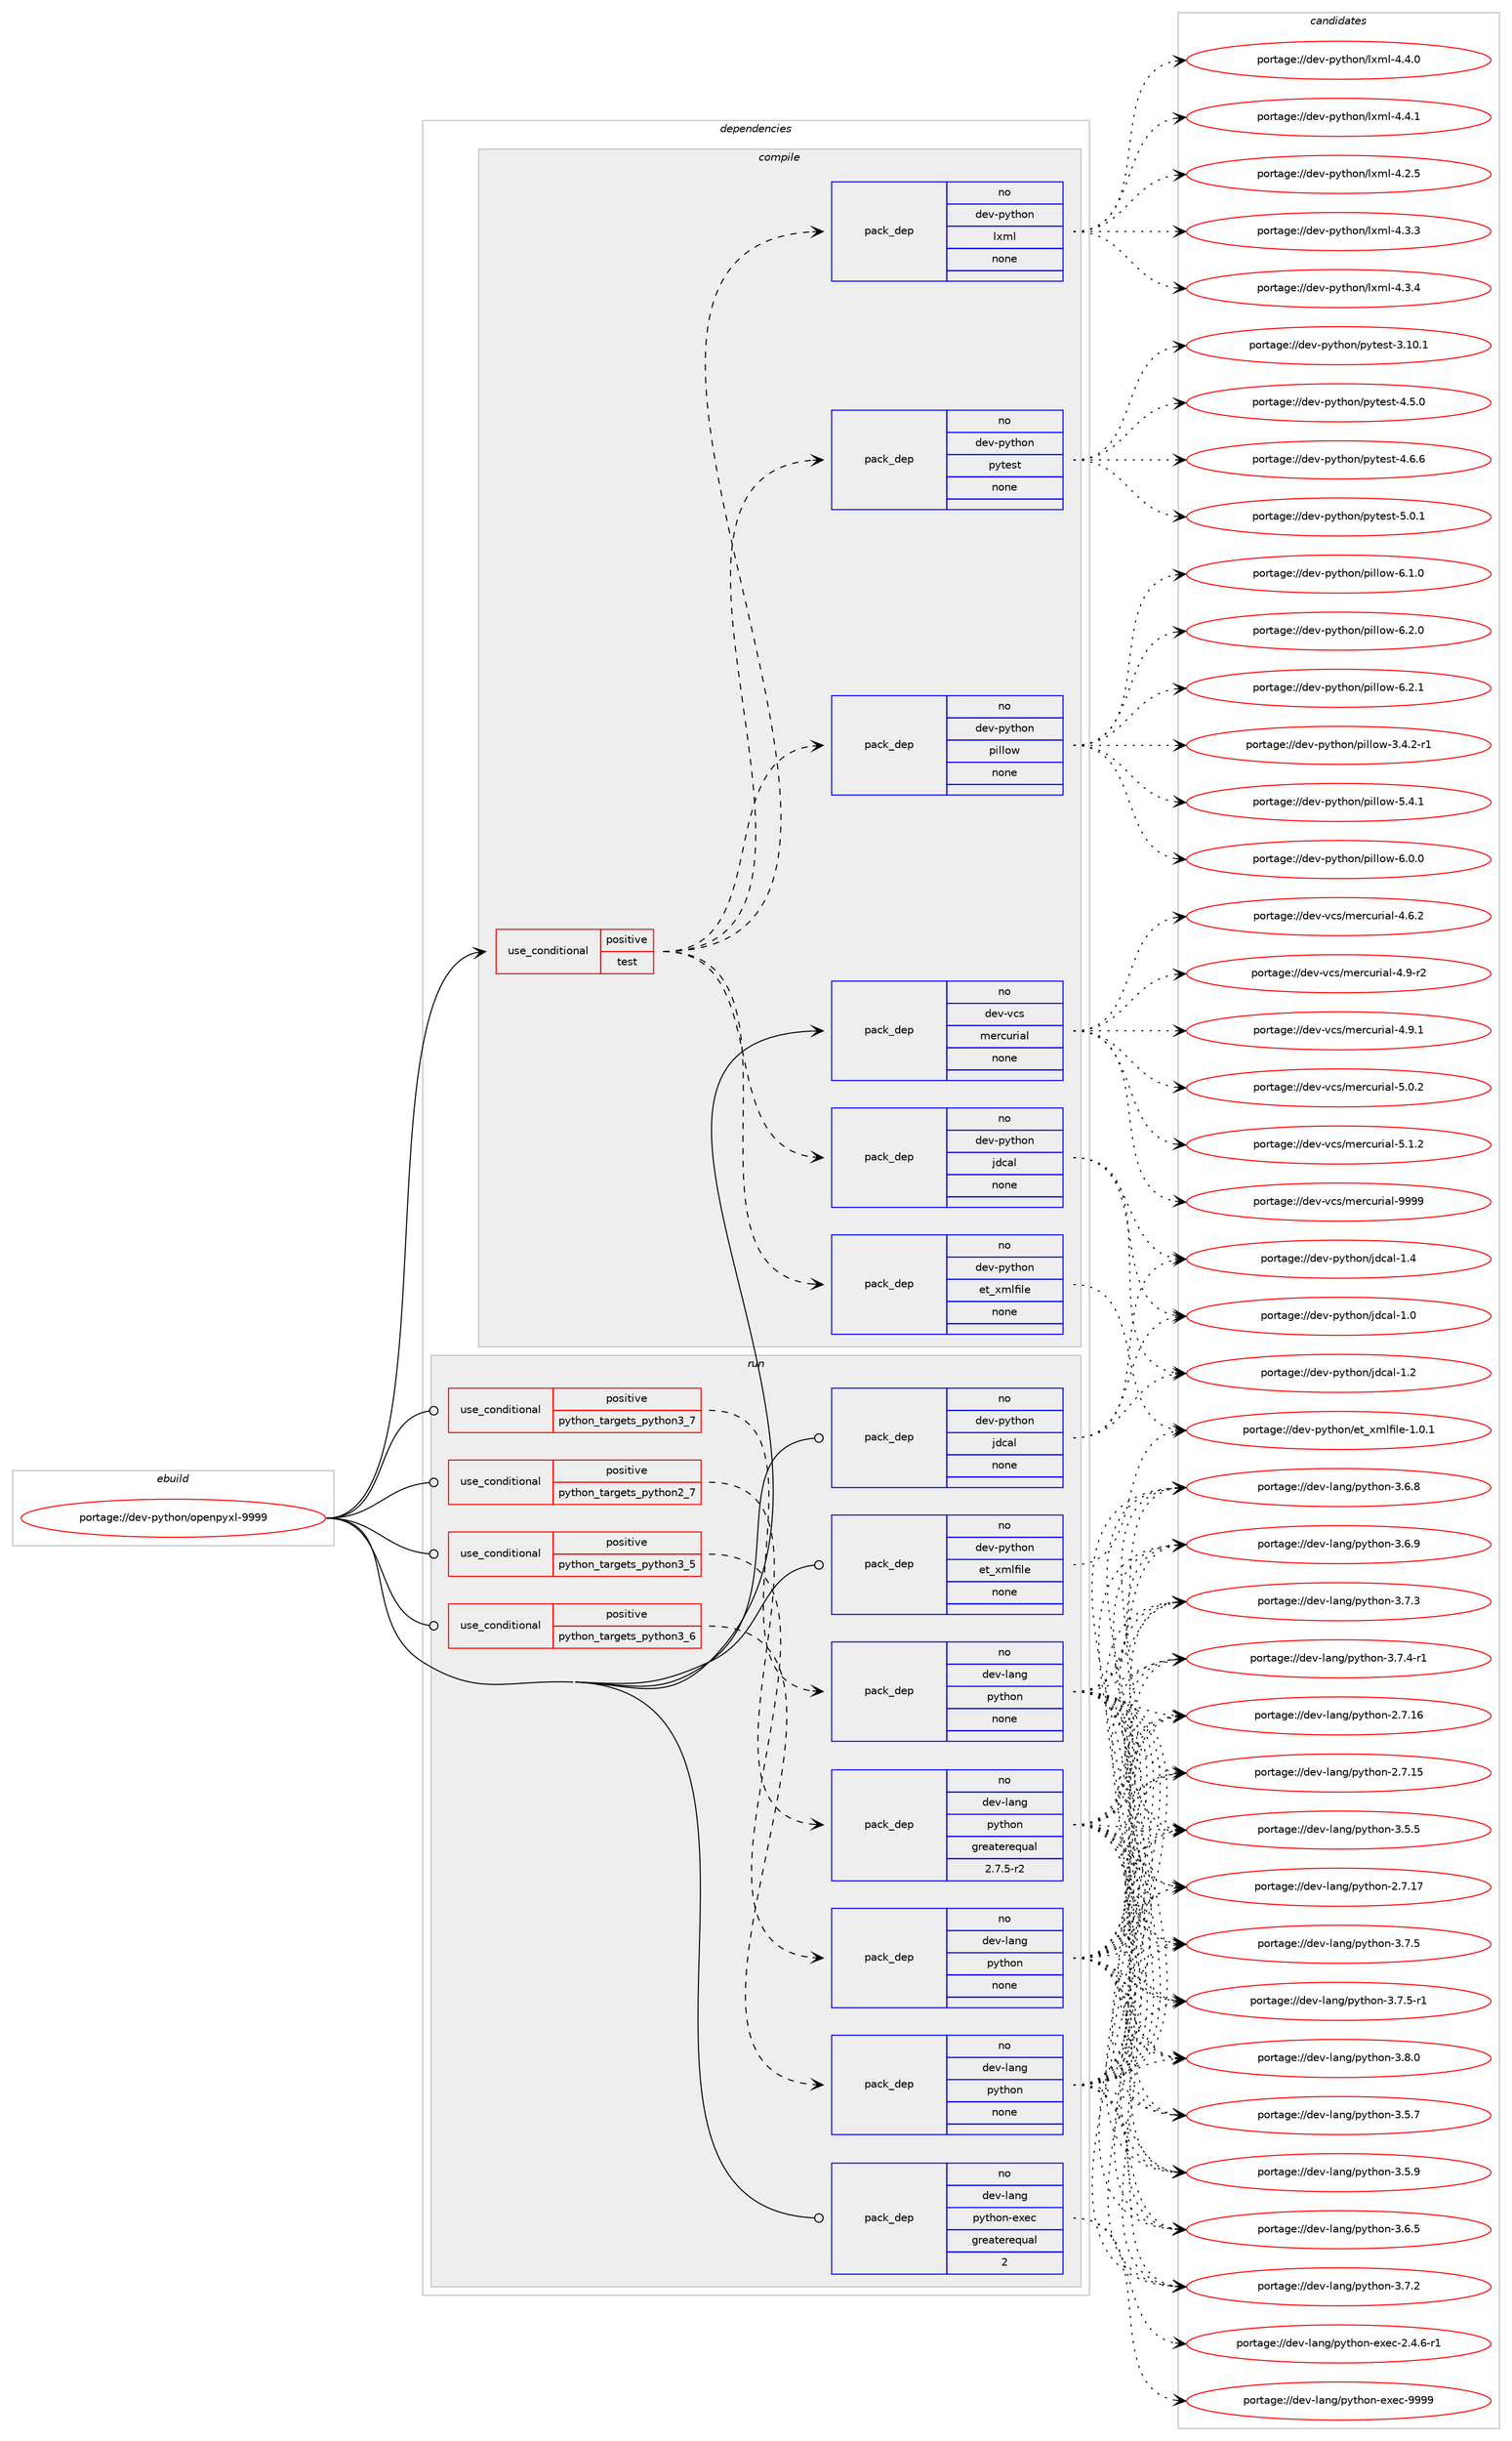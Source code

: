 digraph prolog {

# *************
# Graph options
# *************

newrank=true;
concentrate=true;
compound=true;
graph [rankdir=LR,fontname=Helvetica,fontsize=10,ranksep=1.5];#, ranksep=2.5, nodesep=0.2];
edge  [arrowhead=vee];
node  [fontname=Helvetica,fontsize=10];

# **********
# The ebuild
# **********

subgraph cluster_leftcol {
color=gray;
rank=same;
label=<<i>ebuild</i>>;
id [label="portage://dev-python/openpyxl-9999", color=red, width=4, href="../dev-python/openpyxl-9999.svg"];
}

# ****************
# The dependencies
# ****************

subgraph cluster_midcol {
color=gray;
label=<<i>dependencies</i>>;
subgraph cluster_compile {
fillcolor="#eeeeee";
style=filled;
label=<<i>compile</i>>;
subgraph cond32849 {
dependency152861 [label=<<TABLE BORDER="0" CELLBORDER="1" CELLSPACING="0" CELLPADDING="4"><TR><TD ROWSPAN="3" CELLPADDING="10">use_conditional</TD></TR><TR><TD>positive</TD></TR><TR><TD>test</TD></TR></TABLE>>, shape=none, color=red];
subgraph pack116683 {
dependency152862 [label=<<TABLE BORDER="0" CELLBORDER="1" CELLSPACING="0" CELLPADDING="4" WIDTH="220"><TR><TD ROWSPAN="6" CELLPADDING="30">pack_dep</TD></TR><TR><TD WIDTH="110">no</TD></TR><TR><TD>dev-python</TD></TR><TR><TD>jdcal</TD></TR><TR><TD>none</TD></TR><TR><TD></TD></TR></TABLE>>, shape=none, color=blue];
}
dependency152861:e -> dependency152862:w [weight=20,style="dashed",arrowhead="vee"];
subgraph pack116684 {
dependency152863 [label=<<TABLE BORDER="0" CELLBORDER="1" CELLSPACING="0" CELLPADDING="4" WIDTH="220"><TR><TD ROWSPAN="6" CELLPADDING="30">pack_dep</TD></TR><TR><TD WIDTH="110">no</TD></TR><TR><TD>dev-python</TD></TR><TR><TD>et_xmlfile</TD></TR><TR><TD>none</TD></TR><TR><TD></TD></TR></TABLE>>, shape=none, color=blue];
}
dependency152861:e -> dependency152863:w [weight=20,style="dashed",arrowhead="vee"];
subgraph pack116685 {
dependency152864 [label=<<TABLE BORDER="0" CELLBORDER="1" CELLSPACING="0" CELLPADDING="4" WIDTH="220"><TR><TD ROWSPAN="6" CELLPADDING="30">pack_dep</TD></TR><TR><TD WIDTH="110">no</TD></TR><TR><TD>dev-python</TD></TR><TR><TD>pytest</TD></TR><TR><TD>none</TD></TR><TR><TD></TD></TR></TABLE>>, shape=none, color=blue];
}
dependency152861:e -> dependency152864:w [weight=20,style="dashed",arrowhead="vee"];
subgraph pack116686 {
dependency152865 [label=<<TABLE BORDER="0" CELLBORDER="1" CELLSPACING="0" CELLPADDING="4" WIDTH="220"><TR><TD ROWSPAN="6" CELLPADDING="30">pack_dep</TD></TR><TR><TD WIDTH="110">no</TD></TR><TR><TD>dev-python</TD></TR><TR><TD>lxml</TD></TR><TR><TD>none</TD></TR><TR><TD></TD></TR></TABLE>>, shape=none, color=blue];
}
dependency152861:e -> dependency152865:w [weight=20,style="dashed",arrowhead="vee"];
subgraph pack116687 {
dependency152866 [label=<<TABLE BORDER="0" CELLBORDER="1" CELLSPACING="0" CELLPADDING="4" WIDTH="220"><TR><TD ROWSPAN="6" CELLPADDING="30">pack_dep</TD></TR><TR><TD WIDTH="110">no</TD></TR><TR><TD>dev-python</TD></TR><TR><TD>pillow</TD></TR><TR><TD>none</TD></TR><TR><TD></TD></TR></TABLE>>, shape=none, color=blue];
}
dependency152861:e -> dependency152866:w [weight=20,style="dashed",arrowhead="vee"];
}
id:e -> dependency152861:w [weight=20,style="solid",arrowhead="vee"];
subgraph pack116688 {
dependency152867 [label=<<TABLE BORDER="0" CELLBORDER="1" CELLSPACING="0" CELLPADDING="4" WIDTH="220"><TR><TD ROWSPAN="6" CELLPADDING="30">pack_dep</TD></TR><TR><TD WIDTH="110">no</TD></TR><TR><TD>dev-vcs</TD></TR><TR><TD>mercurial</TD></TR><TR><TD>none</TD></TR><TR><TD></TD></TR></TABLE>>, shape=none, color=blue];
}
id:e -> dependency152867:w [weight=20,style="solid",arrowhead="vee"];
}
subgraph cluster_compileandrun {
fillcolor="#eeeeee";
style=filled;
label=<<i>compile and run</i>>;
}
subgraph cluster_run {
fillcolor="#eeeeee";
style=filled;
label=<<i>run</i>>;
subgraph cond32850 {
dependency152868 [label=<<TABLE BORDER="0" CELLBORDER="1" CELLSPACING="0" CELLPADDING="4"><TR><TD ROWSPAN="3" CELLPADDING="10">use_conditional</TD></TR><TR><TD>positive</TD></TR><TR><TD>python_targets_python2_7</TD></TR></TABLE>>, shape=none, color=red];
subgraph pack116689 {
dependency152869 [label=<<TABLE BORDER="0" CELLBORDER="1" CELLSPACING="0" CELLPADDING="4" WIDTH="220"><TR><TD ROWSPAN="6" CELLPADDING="30">pack_dep</TD></TR><TR><TD WIDTH="110">no</TD></TR><TR><TD>dev-lang</TD></TR><TR><TD>python</TD></TR><TR><TD>greaterequal</TD></TR><TR><TD>2.7.5-r2</TD></TR></TABLE>>, shape=none, color=blue];
}
dependency152868:e -> dependency152869:w [weight=20,style="dashed",arrowhead="vee"];
}
id:e -> dependency152868:w [weight=20,style="solid",arrowhead="odot"];
subgraph cond32851 {
dependency152870 [label=<<TABLE BORDER="0" CELLBORDER="1" CELLSPACING="0" CELLPADDING="4"><TR><TD ROWSPAN="3" CELLPADDING="10">use_conditional</TD></TR><TR><TD>positive</TD></TR><TR><TD>python_targets_python3_5</TD></TR></TABLE>>, shape=none, color=red];
subgraph pack116690 {
dependency152871 [label=<<TABLE BORDER="0" CELLBORDER="1" CELLSPACING="0" CELLPADDING="4" WIDTH="220"><TR><TD ROWSPAN="6" CELLPADDING="30">pack_dep</TD></TR><TR><TD WIDTH="110">no</TD></TR><TR><TD>dev-lang</TD></TR><TR><TD>python</TD></TR><TR><TD>none</TD></TR><TR><TD></TD></TR></TABLE>>, shape=none, color=blue];
}
dependency152870:e -> dependency152871:w [weight=20,style="dashed",arrowhead="vee"];
}
id:e -> dependency152870:w [weight=20,style="solid",arrowhead="odot"];
subgraph cond32852 {
dependency152872 [label=<<TABLE BORDER="0" CELLBORDER="1" CELLSPACING="0" CELLPADDING="4"><TR><TD ROWSPAN="3" CELLPADDING="10">use_conditional</TD></TR><TR><TD>positive</TD></TR><TR><TD>python_targets_python3_6</TD></TR></TABLE>>, shape=none, color=red];
subgraph pack116691 {
dependency152873 [label=<<TABLE BORDER="0" CELLBORDER="1" CELLSPACING="0" CELLPADDING="4" WIDTH="220"><TR><TD ROWSPAN="6" CELLPADDING="30">pack_dep</TD></TR><TR><TD WIDTH="110">no</TD></TR><TR><TD>dev-lang</TD></TR><TR><TD>python</TD></TR><TR><TD>none</TD></TR><TR><TD></TD></TR></TABLE>>, shape=none, color=blue];
}
dependency152872:e -> dependency152873:w [weight=20,style="dashed",arrowhead="vee"];
}
id:e -> dependency152872:w [weight=20,style="solid",arrowhead="odot"];
subgraph cond32853 {
dependency152874 [label=<<TABLE BORDER="0" CELLBORDER="1" CELLSPACING="0" CELLPADDING="4"><TR><TD ROWSPAN="3" CELLPADDING="10">use_conditional</TD></TR><TR><TD>positive</TD></TR><TR><TD>python_targets_python3_7</TD></TR></TABLE>>, shape=none, color=red];
subgraph pack116692 {
dependency152875 [label=<<TABLE BORDER="0" CELLBORDER="1" CELLSPACING="0" CELLPADDING="4" WIDTH="220"><TR><TD ROWSPAN="6" CELLPADDING="30">pack_dep</TD></TR><TR><TD WIDTH="110">no</TD></TR><TR><TD>dev-lang</TD></TR><TR><TD>python</TD></TR><TR><TD>none</TD></TR><TR><TD></TD></TR></TABLE>>, shape=none, color=blue];
}
dependency152874:e -> dependency152875:w [weight=20,style="dashed",arrowhead="vee"];
}
id:e -> dependency152874:w [weight=20,style="solid",arrowhead="odot"];
subgraph pack116693 {
dependency152876 [label=<<TABLE BORDER="0" CELLBORDER="1" CELLSPACING="0" CELLPADDING="4" WIDTH="220"><TR><TD ROWSPAN="6" CELLPADDING="30">pack_dep</TD></TR><TR><TD WIDTH="110">no</TD></TR><TR><TD>dev-lang</TD></TR><TR><TD>python-exec</TD></TR><TR><TD>greaterequal</TD></TR><TR><TD>2</TD></TR></TABLE>>, shape=none, color=blue];
}
id:e -> dependency152876:w [weight=20,style="solid",arrowhead="odot"];
subgraph pack116694 {
dependency152877 [label=<<TABLE BORDER="0" CELLBORDER="1" CELLSPACING="0" CELLPADDING="4" WIDTH="220"><TR><TD ROWSPAN="6" CELLPADDING="30">pack_dep</TD></TR><TR><TD WIDTH="110">no</TD></TR><TR><TD>dev-python</TD></TR><TR><TD>et_xmlfile</TD></TR><TR><TD>none</TD></TR><TR><TD></TD></TR></TABLE>>, shape=none, color=blue];
}
id:e -> dependency152877:w [weight=20,style="solid",arrowhead="odot"];
subgraph pack116695 {
dependency152878 [label=<<TABLE BORDER="0" CELLBORDER="1" CELLSPACING="0" CELLPADDING="4" WIDTH="220"><TR><TD ROWSPAN="6" CELLPADDING="30">pack_dep</TD></TR><TR><TD WIDTH="110">no</TD></TR><TR><TD>dev-python</TD></TR><TR><TD>jdcal</TD></TR><TR><TD>none</TD></TR><TR><TD></TD></TR></TABLE>>, shape=none, color=blue];
}
id:e -> dependency152878:w [weight=20,style="solid",arrowhead="odot"];
}
}

# **************
# The candidates
# **************

subgraph cluster_choices {
rank=same;
color=gray;
label=<<i>candidates</i>>;

subgraph choice116683 {
color=black;
nodesep=1;
choiceportage1001011184511212111610411111047106100999710845494648 [label="portage://dev-python/jdcal-1.0", color=red, width=4,href="../dev-python/jdcal-1.0.svg"];
choiceportage1001011184511212111610411111047106100999710845494650 [label="portage://dev-python/jdcal-1.2", color=red, width=4,href="../dev-python/jdcal-1.2.svg"];
choiceportage1001011184511212111610411111047106100999710845494652 [label="portage://dev-python/jdcal-1.4", color=red, width=4,href="../dev-python/jdcal-1.4.svg"];
dependency152862:e -> choiceportage1001011184511212111610411111047106100999710845494648:w [style=dotted,weight="100"];
dependency152862:e -> choiceportage1001011184511212111610411111047106100999710845494650:w [style=dotted,weight="100"];
dependency152862:e -> choiceportage1001011184511212111610411111047106100999710845494652:w [style=dotted,weight="100"];
}
subgraph choice116684 {
color=black;
nodesep=1;
choiceportage100101118451121211161041111104710111695120109108102105108101454946484649 [label="portage://dev-python/et_xmlfile-1.0.1", color=red, width=4,href="../dev-python/et_xmlfile-1.0.1.svg"];
dependency152863:e -> choiceportage100101118451121211161041111104710111695120109108102105108101454946484649:w [style=dotted,weight="100"];
}
subgraph choice116685 {
color=black;
nodesep=1;
choiceportage100101118451121211161041111104711212111610111511645514649484649 [label="portage://dev-python/pytest-3.10.1", color=red, width=4,href="../dev-python/pytest-3.10.1.svg"];
choiceportage1001011184511212111610411111047112121116101115116455246534648 [label="portage://dev-python/pytest-4.5.0", color=red, width=4,href="../dev-python/pytest-4.5.0.svg"];
choiceportage1001011184511212111610411111047112121116101115116455246544654 [label="portage://dev-python/pytest-4.6.6", color=red, width=4,href="../dev-python/pytest-4.6.6.svg"];
choiceportage1001011184511212111610411111047112121116101115116455346484649 [label="portage://dev-python/pytest-5.0.1", color=red, width=4,href="../dev-python/pytest-5.0.1.svg"];
dependency152864:e -> choiceportage100101118451121211161041111104711212111610111511645514649484649:w [style=dotted,weight="100"];
dependency152864:e -> choiceportage1001011184511212111610411111047112121116101115116455246534648:w [style=dotted,weight="100"];
dependency152864:e -> choiceportage1001011184511212111610411111047112121116101115116455246544654:w [style=dotted,weight="100"];
dependency152864:e -> choiceportage1001011184511212111610411111047112121116101115116455346484649:w [style=dotted,weight="100"];
}
subgraph choice116686 {
color=black;
nodesep=1;
choiceportage1001011184511212111610411111047108120109108455246504653 [label="portage://dev-python/lxml-4.2.5", color=red, width=4,href="../dev-python/lxml-4.2.5.svg"];
choiceportage1001011184511212111610411111047108120109108455246514651 [label="portage://dev-python/lxml-4.3.3", color=red, width=4,href="../dev-python/lxml-4.3.3.svg"];
choiceportage1001011184511212111610411111047108120109108455246514652 [label="portage://dev-python/lxml-4.3.4", color=red, width=4,href="../dev-python/lxml-4.3.4.svg"];
choiceportage1001011184511212111610411111047108120109108455246524648 [label="portage://dev-python/lxml-4.4.0", color=red, width=4,href="../dev-python/lxml-4.4.0.svg"];
choiceportage1001011184511212111610411111047108120109108455246524649 [label="portage://dev-python/lxml-4.4.1", color=red, width=4,href="../dev-python/lxml-4.4.1.svg"];
dependency152865:e -> choiceportage1001011184511212111610411111047108120109108455246504653:w [style=dotted,weight="100"];
dependency152865:e -> choiceportage1001011184511212111610411111047108120109108455246514651:w [style=dotted,weight="100"];
dependency152865:e -> choiceportage1001011184511212111610411111047108120109108455246514652:w [style=dotted,weight="100"];
dependency152865:e -> choiceportage1001011184511212111610411111047108120109108455246524648:w [style=dotted,weight="100"];
dependency152865:e -> choiceportage1001011184511212111610411111047108120109108455246524649:w [style=dotted,weight="100"];
}
subgraph choice116687 {
color=black;
nodesep=1;
choiceportage10010111845112121116104111110471121051081081111194551465246504511449 [label="portage://dev-python/pillow-3.4.2-r1", color=red, width=4,href="../dev-python/pillow-3.4.2-r1.svg"];
choiceportage1001011184511212111610411111047112105108108111119455346524649 [label="portage://dev-python/pillow-5.4.1", color=red, width=4,href="../dev-python/pillow-5.4.1.svg"];
choiceportage1001011184511212111610411111047112105108108111119455446484648 [label="portage://dev-python/pillow-6.0.0", color=red, width=4,href="../dev-python/pillow-6.0.0.svg"];
choiceportage1001011184511212111610411111047112105108108111119455446494648 [label="portage://dev-python/pillow-6.1.0", color=red, width=4,href="../dev-python/pillow-6.1.0.svg"];
choiceportage1001011184511212111610411111047112105108108111119455446504648 [label="portage://dev-python/pillow-6.2.0", color=red, width=4,href="../dev-python/pillow-6.2.0.svg"];
choiceportage1001011184511212111610411111047112105108108111119455446504649 [label="portage://dev-python/pillow-6.2.1", color=red, width=4,href="../dev-python/pillow-6.2.1.svg"];
dependency152866:e -> choiceportage10010111845112121116104111110471121051081081111194551465246504511449:w [style=dotted,weight="100"];
dependency152866:e -> choiceportage1001011184511212111610411111047112105108108111119455346524649:w [style=dotted,weight="100"];
dependency152866:e -> choiceportage1001011184511212111610411111047112105108108111119455446484648:w [style=dotted,weight="100"];
dependency152866:e -> choiceportage1001011184511212111610411111047112105108108111119455446494648:w [style=dotted,weight="100"];
dependency152866:e -> choiceportage1001011184511212111610411111047112105108108111119455446504648:w [style=dotted,weight="100"];
dependency152866:e -> choiceportage1001011184511212111610411111047112105108108111119455446504649:w [style=dotted,weight="100"];
}
subgraph choice116688 {
color=black;
nodesep=1;
choiceportage1001011184511899115471091011149911711410597108455246544650 [label="portage://dev-vcs/mercurial-4.6.2", color=red, width=4,href="../dev-vcs/mercurial-4.6.2.svg"];
choiceportage1001011184511899115471091011149911711410597108455246574511450 [label="portage://dev-vcs/mercurial-4.9-r2", color=red, width=4,href="../dev-vcs/mercurial-4.9-r2.svg"];
choiceportage1001011184511899115471091011149911711410597108455246574649 [label="portage://dev-vcs/mercurial-4.9.1", color=red, width=4,href="../dev-vcs/mercurial-4.9.1.svg"];
choiceportage1001011184511899115471091011149911711410597108455346484650 [label="portage://dev-vcs/mercurial-5.0.2", color=red, width=4,href="../dev-vcs/mercurial-5.0.2.svg"];
choiceportage1001011184511899115471091011149911711410597108455346494650 [label="portage://dev-vcs/mercurial-5.1.2", color=red, width=4,href="../dev-vcs/mercurial-5.1.2.svg"];
choiceportage10010111845118991154710910111499117114105971084557575757 [label="portage://dev-vcs/mercurial-9999", color=red, width=4,href="../dev-vcs/mercurial-9999.svg"];
dependency152867:e -> choiceportage1001011184511899115471091011149911711410597108455246544650:w [style=dotted,weight="100"];
dependency152867:e -> choiceportage1001011184511899115471091011149911711410597108455246574511450:w [style=dotted,weight="100"];
dependency152867:e -> choiceportage1001011184511899115471091011149911711410597108455246574649:w [style=dotted,weight="100"];
dependency152867:e -> choiceportage1001011184511899115471091011149911711410597108455346484650:w [style=dotted,weight="100"];
dependency152867:e -> choiceportage1001011184511899115471091011149911711410597108455346494650:w [style=dotted,weight="100"];
dependency152867:e -> choiceportage10010111845118991154710910111499117114105971084557575757:w [style=dotted,weight="100"];
}
subgraph choice116689 {
color=black;
nodesep=1;
choiceportage10010111845108971101034711212111610411111045504655464953 [label="portage://dev-lang/python-2.7.15", color=red, width=4,href="../dev-lang/python-2.7.15.svg"];
choiceportage10010111845108971101034711212111610411111045504655464954 [label="portage://dev-lang/python-2.7.16", color=red, width=4,href="../dev-lang/python-2.7.16.svg"];
choiceportage10010111845108971101034711212111610411111045504655464955 [label="portage://dev-lang/python-2.7.17", color=red, width=4,href="../dev-lang/python-2.7.17.svg"];
choiceportage100101118451089711010347112121116104111110455146534653 [label="portage://dev-lang/python-3.5.5", color=red, width=4,href="../dev-lang/python-3.5.5.svg"];
choiceportage100101118451089711010347112121116104111110455146534655 [label="portage://dev-lang/python-3.5.7", color=red, width=4,href="../dev-lang/python-3.5.7.svg"];
choiceportage100101118451089711010347112121116104111110455146534657 [label="portage://dev-lang/python-3.5.9", color=red, width=4,href="../dev-lang/python-3.5.9.svg"];
choiceportage100101118451089711010347112121116104111110455146544653 [label="portage://dev-lang/python-3.6.5", color=red, width=4,href="../dev-lang/python-3.6.5.svg"];
choiceportage100101118451089711010347112121116104111110455146544656 [label="portage://dev-lang/python-3.6.8", color=red, width=4,href="../dev-lang/python-3.6.8.svg"];
choiceportage100101118451089711010347112121116104111110455146544657 [label="portage://dev-lang/python-3.6.9", color=red, width=4,href="../dev-lang/python-3.6.9.svg"];
choiceportage100101118451089711010347112121116104111110455146554650 [label="portage://dev-lang/python-3.7.2", color=red, width=4,href="../dev-lang/python-3.7.2.svg"];
choiceportage100101118451089711010347112121116104111110455146554651 [label="portage://dev-lang/python-3.7.3", color=red, width=4,href="../dev-lang/python-3.7.3.svg"];
choiceportage1001011184510897110103471121211161041111104551465546524511449 [label="portage://dev-lang/python-3.7.4-r1", color=red, width=4,href="../dev-lang/python-3.7.4-r1.svg"];
choiceportage100101118451089711010347112121116104111110455146554653 [label="portage://dev-lang/python-3.7.5", color=red, width=4,href="../dev-lang/python-3.7.5.svg"];
choiceportage1001011184510897110103471121211161041111104551465546534511449 [label="portage://dev-lang/python-3.7.5-r1", color=red, width=4,href="../dev-lang/python-3.7.5-r1.svg"];
choiceportage100101118451089711010347112121116104111110455146564648 [label="portage://dev-lang/python-3.8.0", color=red, width=4,href="../dev-lang/python-3.8.0.svg"];
dependency152869:e -> choiceportage10010111845108971101034711212111610411111045504655464953:w [style=dotted,weight="100"];
dependency152869:e -> choiceportage10010111845108971101034711212111610411111045504655464954:w [style=dotted,weight="100"];
dependency152869:e -> choiceportage10010111845108971101034711212111610411111045504655464955:w [style=dotted,weight="100"];
dependency152869:e -> choiceportage100101118451089711010347112121116104111110455146534653:w [style=dotted,weight="100"];
dependency152869:e -> choiceportage100101118451089711010347112121116104111110455146534655:w [style=dotted,weight="100"];
dependency152869:e -> choiceportage100101118451089711010347112121116104111110455146534657:w [style=dotted,weight="100"];
dependency152869:e -> choiceportage100101118451089711010347112121116104111110455146544653:w [style=dotted,weight="100"];
dependency152869:e -> choiceportage100101118451089711010347112121116104111110455146544656:w [style=dotted,weight="100"];
dependency152869:e -> choiceportage100101118451089711010347112121116104111110455146544657:w [style=dotted,weight="100"];
dependency152869:e -> choiceportage100101118451089711010347112121116104111110455146554650:w [style=dotted,weight="100"];
dependency152869:e -> choiceportage100101118451089711010347112121116104111110455146554651:w [style=dotted,weight="100"];
dependency152869:e -> choiceportage1001011184510897110103471121211161041111104551465546524511449:w [style=dotted,weight="100"];
dependency152869:e -> choiceportage100101118451089711010347112121116104111110455146554653:w [style=dotted,weight="100"];
dependency152869:e -> choiceportage1001011184510897110103471121211161041111104551465546534511449:w [style=dotted,weight="100"];
dependency152869:e -> choiceportage100101118451089711010347112121116104111110455146564648:w [style=dotted,weight="100"];
}
subgraph choice116690 {
color=black;
nodesep=1;
choiceportage10010111845108971101034711212111610411111045504655464953 [label="portage://dev-lang/python-2.7.15", color=red, width=4,href="../dev-lang/python-2.7.15.svg"];
choiceportage10010111845108971101034711212111610411111045504655464954 [label="portage://dev-lang/python-2.7.16", color=red, width=4,href="../dev-lang/python-2.7.16.svg"];
choiceportage10010111845108971101034711212111610411111045504655464955 [label="portage://dev-lang/python-2.7.17", color=red, width=4,href="../dev-lang/python-2.7.17.svg"];
choiceportage100101118451089711010347112121116104111110455146534653 [label="portage://dev-lang/python-3.5.5", color=red, width=4,href="../dev-lang/python-3.5.5.svg"];
choiceportage100101118451089711010347112121116104111110455146534655 [label="portage://dev-lang/python-3.5.7", color=red, width=4,href="../dev-lang/python-3.5.7.svg"];
choiceportage100101118451089711010347112121116104111110455146534657 [label="portage://dev-lang/python-3.5.9", color=red, width=4,href="../dev-lang/python-3.5.9.svg"];
choiceportage100101118451089711010347112121116104111110455146544653 [label="portage://dev-lang/python-3.6.5", color=red, width=4,href="../dev-lang/python-3.6.5.svg"];
choiceportage100101118451089711010347112121116104111110455146544656 [label="portage://dev-lang/python-3.6.8", color=red, width=4,href="../dev-lang/python-3.6.8.svg"];
choiceportage100101118451089711010347112121116104111110455146544657 [label="portage://dev-lang/python-3.6.9", color=red, width=4,href="../dev-lang/python-3.6.9.svg"];
choiceportage100101118451089711010347112121116104111110455146554650 [label="portage://dev-lang/python-3.7.2", color=red, width=4,href="../dev-lang/python-3.7.2.svg"];
choiceportage100101118451089711010347112121116104111110455146554651 [label="portage://dev-lang/python-3.7.3", color=red, width=4,href="../dev-lang/python-3.7.3.svg"];
choiceportage1001011184510897110103471121211161041111104551465546524511449 [label="portage://dev-lang/python-3.7.4-r1", color=red, width=4,href="../dev-lang/python-3.7.4-r1.svg"];
choiceportage100101118451089711010347112121116104111110455146554653 [label="portage://dev-lang/python-3.7.5", color=red, width=4,href="../dev-lang/python-3.7.5.svg"];
choiceportage1001011184510897110103471121211161041111104551465546534511449 [label="portage://dev-lang/python-3.7.5-r1", color=red, width=4,href="../dev-lang/python-3.7.5-r1.svg"];
choiceportage100101118451089711010347112121116104111110455146564648 [label="portage://dev-lang/python-3.8.0", color=red, width=4,href="../dev-lang/python-3.8.0.svg"];
dependency152871:e -> choiceportage10010111845108971101034711212111610411111045504655464953:w [style=dotted,weight="100"];
dependency152871:e -> choiceportage10010111845108971101034711212111610411111045504655464954:w [style=dotted,weight="100"];
dependency152871:e -> choiceportage10010111845108971101034711212111610411111045504655464955:w [style=dotted,weight="100"];
dependency152871:e -> choiceportage100101118451089711010347112121116104111110455146534653:w [style=dotted,weight="100"];
dependency152871:e -> choiceportage100101118451089711010347112121116104111110455146534655:w [style=dotted,weight="100"];
dependency152871:e -> choiceportage100101118451089711010347112121116104111110455146534657:w [style=dotted,weight="100"];
dependency152871:e -> choiceportage100101118451089711010347112121116104111110455146544653:w [style=dotted,weight="100"];
dependency152871:e -> choiceportage100101118451089711010347112121116104111110455146544656:w [style=dotted,weight="100"];
dependency152871:e -> choiceportage100101118451089711010347112121116104111110455146544657:w [style=dotted,weight="100"];
dependency152871:e -> choiceportage100101118451089711010347112121116104111110455146554650:w [style=dotted,weight="100"];
dependency152871:e -> choiceportage100101118451089711010347112121116104111110455146554651:w [style=dotted,weight="100"];
dependency152871:e -> choiceportage1001011184510897110103471121211161041111104551465546524511449:w [style=dotted,weight="100"];
dependency152871:e -> choiceportage100101118451089711010347112121116104111110455146554653:w [style=dotted,weight="100"];
dependency152871:e -> choiceportage1001011184510897110103471121211161041111104551465546534511449:w [style=dotted,weight="100"];
dependency152871:e -> choiceportage100101118451089711010347112121116104111110455146564648:w [style=dotted,weight="100"];
}
subgraph choice116691 {
color=black;
nodesep=1;
choiceportage10010111845108971101034711212111610411111045504655464953 [label="portage://dev-lang/python-2.7.15", color=red, width=4,href="../dev-lang/python-2.7.15.svg"];
choiceportage10010111845108971101034711212111610411111045504655464954 [label="portage://dev-lang/python-2.7.16", color=red, width=4,href="../dev-lang/python-2.7.16.svg"];
choiceportage10010111845108971101034711212111610411111045504655464955 [label="portage://dev-lang/python-2.7.17", color=red, width=4,href="../dev-lang/python-2.7.17.svg"];
choiceportage100101118451089711010347112121116104111110455146534653 [label="portage://dev-lang/python-3.5.5", color=red, width=4,href="../dev-lang/python-3.5.5.svg"];
choiceportage100101118451089711010347112121116104111110455146534655 [label="portage://dev-lang/python-3.5.7", color=red, width=4,href="../dev-lang/python-3.5.7.svg"];
choiceportage100101118451089711010347112121116104111110455146534657 [label="portage://dev-lang/python-3.5.9", color=red, width=4,href="../dev-lang/python-3.5.9.svg"];
choiceportage100101118451089711010347112121116104111110455146544653 [label="portage://dev-lang/python-3.6.5", color=red, width=4,href="../dev-lang/python-3.6.5.svg"];
choiceportage100101118451089711010347112121116104111110455146544656 [label="portage://dev-lang/python-3.6.8", color=red, width=4,href="../dev-lang/python-3.6.8.svg"];
choiceportage100101118451089711010347112121116104111110455146544657 [label="portage://dev-lang/python-3.6.9", color=red, width=4,href="../dev-lang/python-3.6.9.svg"];
choiceportage100101118451089711010347112121116104111110455146554650 [label="portage://dev-lang/python-3.7.2", color=red, width=4,href="../dev-lang/python-3.7.2.svg"];
choiceportage100101118451089711010347112121116104111110455146554651 [label="portage://dev-lang/python-3.7.3", color=red, width=4,href="../dev-lang/python-3.7.3.svg"];
choiceportage1001011184510897110103471121211161041111104551465546524511449 [label="portage://dev-lang/python-3.7.4-r1", color=red, width=4,href="../dev-lang/python-3.7.4-r1.svg"];
choiceportage100101118451089711010347112121116104111110455146554653 [label="portage://dev-lang/python-3.7.5", color=red, width=4,href="../dev-lang/python-3.7.5.svg"];
choiceportage1001011184510897110103471121211161041111104551465546534511449 [label="portage://dev-lang/python-3.7.5-r1", color=red, width=4,href="../dev-lang/python-3.7.5-r1.svg"];
choiceportage100101118451089711010347112121116104111110455146564648 [label="portage://dev-lang/python-3.8.0", color=red, width=4,href="../dev-lang/python-3.8.0.svg"];
dependency152873:e -> choiceportage10010111845108971101034711212111610411111045504655464953:w [style=dotted,weight="100"];
dependency152873:e -> choiceportage10010111845108971101034711212111610411111045504655464954:w [style=dotted,weight="100"];
dependency152873:e -> choiceportage10010111845108971101034711212111610411111045504655464955:w [style=dotted,weight="100"];
dependency152873:e -> choiceportage100101118451089711010347112121116104111110455146534653:w [style=dotted,weight="100"];
dependency152873:e -> choiceportage100101118451089711010347112121116104111110455146534655:w [style=dotted,weight="100"];
dependency152873:e -> choiceportage100101118451089711010347112121116104111110455146534657:w [style=dotted,weight="100"];
dependency152873:e -> choiceportage100101118451089711010347112121116104111110455146544653:w [style=dotted,weight="100"];
dependency152873:e -> choiceportage100101118451089711010347112121116104111110455146544656:w [style=dotted,weight="100"];
dependency152873:e -> choiceportage100101118451089711010347112121116104111110455146544657:w [style=dotted,weight="100"];
dependency152873:e -> choiceportage100101118451089711010347112121116104111110455146554650:w [style=dotted,weight="100"];
dependency152873:e -> choiceportage100101118451089711010347112121116104111110455146554651:w [style=dotted,weight="100"];
dependency152873:e -> choiceportage1001011184510897110103471121211161041111104551465546524511449:w [style=dotted,weight="100"];
dependency152873:e -> choiceportage100101118451089711010347112121116104111110455146554653:w [style=dotted,weight="100"];
dependency152873:e -> choiceportage1001011184510897110103471121211161041111104551465546534511449:w [style=dotted,weight="100"];
dependency152873:e -> choiceportage100101118451089711010347112121116104111110455146564648:w [style=dotted,weight="100"];
}
subgraph choice116692 {
color=black;
nodesep=1;
choiceportage10010111845108971101034711212111610411111045504655464953 [label="portage://dev-lang/python-2.7.15", color=red, width=4,href="../dev-lang/python-2.7.15.svg"];
choiceportage10010111845108971101034711212111610411111045504655464954 [label="portage://dev-lang/python-2.7.16", color=red, width=4,href="../dev-lang/python-2.7.16.svg"];
choiceportage10010111845108971101034711212111610411111045504655464955 [label="portage://dev-lang/python-2.7.17", color=red, width=4,href="../dev-lang/python-2.7.17.svg"];
choiceportage100101118451089711010347112121116104111110455146534653 [label="portage://dev-lang/python-3.5.5", color=red, width=4,href="../dev-lang/python-3.5.5.svg"];
choiceportage100101118451089711010347112121116104111110455146534655 [label="portage://dev-lang/python-3.5.7", color=red, width=4,href="../dev-lang/python-3.5.7.svg"];
choiceportage100101118451089711010347112121116104111110455146534657 [label="portage://dev-lang/python-3.5.9", color=red, width=4,href="../dev-lang/python-3.5.9.svg"];
choiceportage100101118451089711010347112121116104111110455146544653 [label="portage://dev-lang/python-3.6.5", color=red, width=4,href="../dev-lang/python-3.6.5.svg"];
choiceportage100101118451089711010347112121116104111110455146544656 [label="portage://dev-lang/python-3.6.8", color=red, width=4,href="../dev-lang/python-3.6.8.svg"];
choiceportage100101118451089711010347112121116104111110455146544657 [label="portage://dev-lang/python-3.6.9", color=red, width=4,href="../dev-lang/python-3.6.9.svg"];
choiceportage100101118451089711010347112121116104111110455146554650 [label="portage://dev-lang/python-3.7.2", color=red, width=4,href="../dev-lang/python-3.7.2.svg"];
choiceportage100101118451089711010347112121116104111110455146554651 [label="portage://dev-lang/python-3.7.3", color=red, width=4,href="../dev-lang/python-3.7.3.svg"];
choiceportage1001011184510897110103471121211161041111104551465546524511449 [label="portage://dev-lang/python-3.7.4-r1", color=red, width=4,href="../dev-lang/python-3.7.4-r1.svg"];
choiceportage100101118451089711010347112121116104111110455146554653 [label="portage://dev-lang/python-3.7.5", color=red, width=4,href="../dev-lang/python-3.7.5.svg"];
choiceportage1001011184510897110103471121211161041111104551465546534511449 [label="portage://dev-lang/python-3.7.5-r1", color=red, width=4,href="../dev-lang/python-3.7.5-r1.svg"];
choiceportage100101118451089711010347112121116104111110455146564648 [label="portage://dev-lang/python-3.8.0", color=red, width=4,href="../dev-lang/python-3.8.0.svg"];
dependency152875:e -> choiceportage10010111845108971101034711212111610411111045504655464953:w [style=dotted,weight="100"];
dependency152875:e -> choiceportage10010111845108971101034711212111610411111045504655464954:w [style=dotted,weight="100"];
dependency152875:e -> choiceportage10010111845108971101034711212111610411111045504655464955:w [style=dotted,weight="100"];
dependency152875:e -> choiceportage100101118451089711010347112121116104111110455146534653:w [style=dotted,weight="100"];
dependency152875:e -> choiceportage100101118451089711010347112121116104111110455146534655:w [style=dotted,weight="100"];
dependency152875:e -> choiceportage100101118451089711010347112121116104111110455146534657:w [style=dotted,weight="100"];
dependency152875:e -> choiceportage100101118451089711010347112121116104111110455146544653:w [style=dotted,weight="100"];
dependency152875:e -> choiceportage100101118451089711010347112121116104111110455146544656:w [style=dotted,weight="100"];
dependency152875:e -> choiceportage100101118451089711010347112121116104111110455146544657:w [style=dotted,weight="100"];
dependency152875:e -> choiceportage100101118451089711010347112121116104111110455146554650:w [style=dotted,weight="100"];
dependency152875:e -> choiceportage100101118451089711010347112121116104111110455146554651:w [style=dotted,weight="100"];
dependency152875:e -> choiceportage1001011184510897110103471121211161041111104551465546524511449:w [style=dotted,weight="100"];
dependency152875:e -> choiceportage100101118451089711010347112121116104111110455146554653:w [style=dotted,weight="100"];
dependency152875:e -> choiceportage1001011184510897110103471121211161041111104551465546534511449:w [style=dotted,weight="100"];
dependency152875:e -> choiceportage100101118451089711010347112121116104111110455146564648:w [style=dotted,weight="100"];
}
subgraph choice116693 {
color=black;
nodesep=1;
choiceportage10010111845108971101034711212111610411111045101120101994550465246544511449 [label="portage://dev-lang/python-exec-2.4.6-r1", color=red, width=4,href="../dev-lang/python-exec-2.4.6-r1.svg"];
choiceportage10010111845108971101034711212111610411111045101120101994557575757 [label="portage://dev-lang/python-exec-9999", color=red, width=4,href="../dev-lang/python-exec-9999.svg"];
dependency152876:e -> choiceportage10010111845108971101034711212111610411111045101120101994550465246544511449:w [style=dotted,weight="100"];
dependency152876:e -> choiceportage10010111845108971101034711212111610411111045101120101994557575757:w [style=dotted,weight="100"];
}
subgraph choice116694 {
color=black;
nodesep=1;
choiceportage100101118451121211161041111104710111695120109108102105108101454946484649 [label="portage://dev-python/et_xmlfile-1.0.1", color=red, width=4,href="../dev-python/et_xmlfile-1.0.1.svg"];
dependency152877:e -> choiceportage100101118451121211161041111104710111695120109108102105108101454946484649:w [style=dotted,weight="100"];
}
subgraph choice116695 {
color=black;
nodesep=1;
choiceportage1001011184511212111610411111047106100999710845494648 [label="portage://dev-python/jdcal-1.0", color=red, width=4,href="../dev-python/jdcal-1.0.svg"];
choiceportage1001011184511212111610411111047106100999710845494650 [label="portage://dev-python/jdcal-1.2", color=red, width=4,href="../dev-python/jdcal-1.2.svg"];
choiceportage1001011184511212111610411111047106100999710845494652 [label="portage://dev-python/jdcal-1.4", color=red, width=4,href="../dev-python/jdcal-1.4.svg"];
dependency152878:e -> choiceportage1001011184511212111610411111047106100999710845494648:w [style=dotted,weight="100"];
dependency152878:e -> choiceportage1001011184511212111610411111047106100999710845494650:w [style=dotted,weight="100"];
dependency152878:e -> choiceportage1001011184511212111610411111047106100999710845494652:w [style=dotted,weight="100"];
}
}

}
